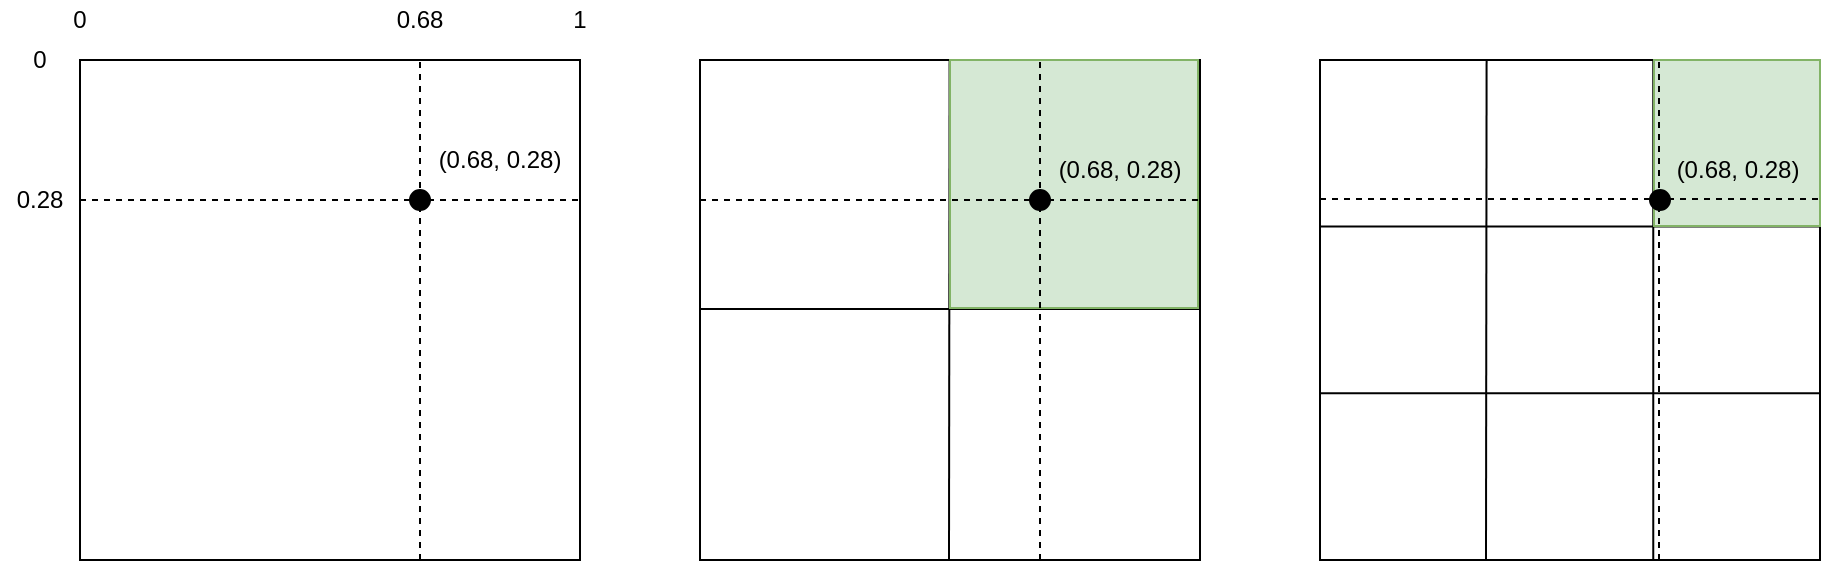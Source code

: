 <mxfile version="13.2.4" type="device" pages="3"><diagram id="WkceyVs5456PblEHICHF" name="Intro"><mxGraphModel dx="1913" dy="1985" grid="1" gridSize="10" guides="1" tooltips="1" connect="1" arrows="1" fold="1" page="1" pageScale="1" pageWidth="827" pageHeight="1169" math="0" shadow="0"><root><mxCell id="gpxl6cnqQ3jdhx5j5N3e-0"/><mxCell id="gpxl6cnqQ3jdhx5j5N3e-1" parent="gpxl6cnqQ3jdhx5j5N3e-0"/><mxCell id="1GBAaNBvFApyDdpTwF0R-0" value="" style="whiteSpace=wrap;html=1;aspect=fixed;" vertex="1" parent="gpxl6cnqQ3jdhx5j5N3e-1"><mxGeometry width="250" height="250" as="geometry"/></mxCell><mxCell id="1GBAaNBvFApyDdpTwF0R-1" value="" style="ellipse;whiteSpace=wrap;html=1;aspect=fixed;fillColor=#000000;" vertex="1" parent="gpxl6cnqQ3jdhx5j5N3e-1"><mxGeometry x="165" y="65" width="10" height="10" as="geometry"/></mxCell><mxCell id="1GBAaNBvFApyDdpTwF0R-2" value="0" style="text;html=1;strokeColor=none;fillColor=none;align=center;verticalAlign=middle;whiteSpace=wrap;rounded=0;" vertex="1" parent="gpxl6cnqQ3jdhx5j5N3e-1"><mxGeometry x="-20" y="-30" width="40" height="20" as="geometry"/></mxCell><mxCell id="1GBAaNBvFApyDdpTwF0R-3" value="1" style="text;html=1;strokeColor=none;fillColor=none;align=center;verticalAlign=middle;whiteSpace=wrap;rounded=0;" vertex="1" parent="gpxl6cnqQ3jdhx5j5N3e-1"><mxGeometry x="230" y="-30" width="40" height="20" as="geometry"/></mxCell><mxCell id="1GBAaNBvFApyDdpTwF0R-4" value="0" style="text;html=1;strokeColor=none;fillColor=none;align=center;verticalAlign=middle;whiteSpace=wrap;rounded=0;" vertex="1" parent="gpxl6cnqQ3jdhx5j5N3e-1"><mxGeometry x="-40" y="-10" width="40" height="20" as="geometry"/></mxCell><mxCell id="1GBAaNBvFApyDdpTwF0R-5" value="" style="endArrow=none;dashed=1;html=1;" edge="1" parent="gpxl6cnqQ3jdhx5j5N3e-1"><mxGeometry width="50" height="50" relative="1" as="geometry"><mxPoint x="170" y="250" as="sourcePoint"/><mxPoint x="170" as="targetPoint"/></mxGeometry></mxCell><mxCell id="1GBAaNBvFApyDdpTwF0R-6" value="" style="endArrow=none;dashed=1;html=1;" edge="1" parent="gpxl6cnqQ3jdhx5j5N3e-1"><mxGeometry width="50" height="50" relative="1" as="geometry"><mxPoint y="70" as="sourcePoint"/><mxPoint x="250" y="70" as="targetPoint"/></mxGeometry></mxCell><mxCell id="1GBAaNBvFApyDdpTwF0R-7" value="0.68" style="text;html=1;strokeColor=none;fillColor=none;align=center;verticalAlign=middle;whiteSpace=wrap;rounded=0;" vertex="1" parent="gpxl6cnqQ3jdhx5j5N3e-1"><mxGeometry x="150" y="-30" width="40" height="20" as="geometry"/></mxCell><mxCell id="1GBAaNBvFApyDdpTwF0R-8" value="0.28" style="text;html=1;strokeColor=none;fillColor=none;align=center;verticalAlign=middle;whiteSpace=wrap;rounded=0;" vertex="1" parent="gpxl6cnqQ3jdhx5j5N3e-1"><mxGeometry x="-40" y="60" width="40" height="20" as="geometry"/></mxCell><mxCell id="1GBAaNBvFApyDdpTwF0R-9" value="" style="whiteSpace=wrap;html=1;aspect=fixed;" vertex="1" parent="gpxl6cnqQ3jdhx5j5N3e-1"><mxGeometry x="310" width="250" height="250" as="geometry"/></mxCell><mxCell id="1GBAaNBvFApyDdpTwF0R-10" value="" style="endArrow=none;html=1;" edge="1" parent="gpxl6cnqQ3jdhx5j5N3e-1"><mxGeometry width="50" height="50" relative="1" as="geometry"><mxPoint x="434.5" y="250" as="sourcePoint"/><mxPoint x="434.8" as="targetPoint"/></mxGeometry></mxCell><mxCell id="1GBAaNBvFApyDdpTwF0R-12" value="" style="endArrow=none;html=1;" edge="1" parent="gpxl6cnqQ3jdhx5j5N3e-1"><mxGeometry width="50" height="50" relative="1" as="geometry"><mxPoint x="560" y="124.5" as="sourcePoint"/><mxPoint x="310" y="124.5" as="targetPoint"/></mxGeometry></mxCell><mxCell id="1GBAaNBvFApyDdpTwF0R-14" value="" style="whiteSpace=wrap;html=1;aspect=fixed;fillColor=#d5e8d4;strokeColor=#82b366;" vertex="1" parent="gpxl6cnqQ3jdhx5j5N3e-1"><mxGeometry x="435" width="124" height="124" as="geometry"/></mxCell><mxCell id="1GBAaNBvFApyDdpTwF0R-15" value="" style="ellipse;whiteSpace=wrap;html=1;aspect=fixed;fillColor=#000000;" vertex="1" parent="gpxl6cnqQ3jdhx5j5N3e-1"><mxGeometry x="475" y="65" width="10" height="10" as="geometry"/></mxCell><mxCell id="1GBAaNBvFApyDdpTwF0R-22" value="(0.68, 0.28)" style="text;html=1;strokeColor=none;fillColor=none;align=center;verticalAlign=middle;whiteSpace=wrap;rounded=0;" vertex="1" parent="gpxl6cnqQ3jdhx5j5N3e-1"><mxGeometry x="175" y="40" width="70" height="20" as="geometry"/></mxCell><mxCell id="1GBAaNBvFApyDdpTwF0R-24" value="" style="whiteSpace=wrap;html=1;aspect=fixed;" vertex="1" parent="gpxl6cnqQ3jdhx5j5N3e-1"><mxGeometry x="620" width="250" height="250" as="geometry"/></mxCell><mxCell id="1GBAaNBvFApyDdpTwF0R-25" value="" style="endArrow=none;html=1;" edge="1" parent="gpxl6cnqQ3jdhx5j5N3e-1"><mxGeometry width="50" height="50" relative="1" as="geometry"><mxPoint x="703" y="250" as="sourcePoint"/><mxPoint x="703.3" as="targetPoint"/></mxGeometry></mxCell><mxCell id="1GBAaNBvFApyDdpTwF0R-26" value="" style="endArrow=none;html=1;" edge="1" parent="gpxl6cnqQ3jdhx5j5N3e-1"><mxGeometry width="50" height="50" relative="1" as="geometry"><mxPoint x="786.63" y="250" as="sourcePoint"/><mxPoint x="786.63" as="targetPoint"/></mxGeometry></mxCell><mxCell id="1GBAaNBvFApyDdpTwF0R-27" value="" style="endArrow=none;html=1;" edge="1" parent="gpxl6cnqQ3jdhx5j5N3e-1"><mxGeometry width="50" height="50" relative="1" as="geometry"><mxPoint x="870" y="83.3" as="sourcePoint"/><mxPoint x="620" y="83.3" as="targetPoint"/></mxGeometry></mxCell><mxCell id="1GBAaNBvFApyDdpTwF0R-28" value="" style="endArrow=none;html=1;" edge="1" parent="gpxl6cnqQ3jdhx5j5N3e-1"><mxGeometry width="50" height="50" relative="1" as="geometry"><mxPoint x="870" y="166.6" as="sourcePoint"/><mxPoint x="620" y="166.6" as="targetPoint"/></mxGeometry></mxCell><mxCell id="1GBAaNBvFApyDdpTwF0R-29" value="" style="whiteSpace=wrap;html=1;aspect=fixed;fillColor=#d5e8d4;strokeColor=#82b366;" vertex="1" parent="gpxl6cnqQ3jdhx5j5N3e-1"><mxGeometry x="787" width="83" height="83" as="geometry"/></mxCell><mxCell id="1GBAaNBvFApyDdpTwF0R-30" value="" style="ellipse;whiteSpace=wrap;html=1;aspect=fixed;fillColor=#000000;" vertex="1" parent="gpxl6cnqQ3jdhx5j5N3e-1"><mxGeometry x="785" y="65" width="10" height="10" as="geometry"/></mxCell><mxCell id="YdYRgIvXz5OWKGf8YEpX-10" value="(0.68, 0.28)" style="text;html=1;strokeColor=none;fillColor=none;align=center;verticalAlign=middle;whiteSpace=wrap;rounded=0;" vertex="1" parent="gpxl6cnqQ3jdhx5j5N3e-1"><mxGeometry x="485" y="45" width="70" height="20" as="geometry"/></mxCell><mxCell id="YdYRgIvXz5OWKGf8YEpX-11" value="(0.68, 0.28)" style="text;html=1;strokeColor=none;fillColor=none;align=center;verticalAlign=middle;whiteSpace=wrap;rounded=0;" vertex="1" parent="gpxl6cnqQ3jdhx5j5N3e-1"><mxGeometry x="793.5" y="45" width="70" height="20" as="geometry"/></mxCell><mxCell id="YdYRgIvXz5OWKGf8YEpX-12" value="" style="endArrow=none;dashed=1;html=1;" edge="1" parent="gpxl6cnqQ3jdhx5j5N3e-1"><mxGeometry width="50" height="50" relative="1" as="geometry"><mxPoint x="480" y="250" as="sourcePoint"/><mxPoint x="480" as="targetPoint"/></mxGeometry></mxCell><mxCell id="YdYRgIvXz5OWKGf8YEpX-13" value="" style="endArrow=none;dashed=1;html=1;" edge="1" parent="gpxl6cnqQ3jdhx5j5N3e-1"><mxGeometry width="50" height="50" relative="1" as="geometry"><mxPoint x="310" y="70" as="sourcePoint"/><mxPoint x="560" y="70" as="targetPoint"/></mxGeometry></mxCell><mxCell id="YdYRgIvXz5OWKGf8YEpX-14" value="" style="endArrow=none;dashed=1;html=1;" edge="1" parent="gpxl6cnqQ3jdhx5j5N3e-1"><mxGeometry width="50" height="50" relative="1" as="geometry"><mxPoint x="620" y="69.5" as="sourcePoint"/><mxPoint x="870" y="69.5" as="targetPoint"/></mxGeometry></mxCell><mxCell id="YdYRgIvXz5OWKGf8YEpX-15" value="" style="endArrow=none;dashed=1;html=1;" edge="1" parent="gpxl6cnqQ3jdhx5j5N3e-1"><mxGeometry width="50" height="50" relative="1" as="geometry"><mxPoint x="789.5" y="250" as="sourcePoint"/><mxPoint x="789.5" as="targetPoint"/></mxGeometry></mxCell></root></mxGraphModel></diagram><diagram id="cn3Z1wTvsuz05PnpgzFs" name="Steps"><mxGraphModel dx="1913" dy="1985" grid="1" gridSize="10" guides="1" tooltips="1" connect="1" arrows="1" fold="1" page="1" pageScale="1" pageWidth="827" pageHeight="1169" math="0" shadow="0"><root><mxCell id="0"/><mxCell id="1" parent="0"/><mxCell id="xX2zi7ZC1fP6csq_xIJI-80" value="" style="whiteSpace=wrap;html=1;aspect=fixed;" parent="1" vertex="1"><mxGeometry x="310" y="300" width="250" height="250" as="geometry"/></mxCell><mxCell id="xX2zi7ZC1fP6csq_xIJI-1" value="" style="whiteSpace=wrap;html=1;aspect=fixed;" parent="1" vertex="1"><mxGeometry width="250" height="250" as="geometry"/></mxCell><mxCell id="xX2zi7ZC1fP6csq_xIJI-2" value="" style="ellipse;whiteSpace=wrap;html=1;aspect=fixed;fillColor=#000000;" parent="1" vertex="1"><mxGeometry x="165" y="65" width="10" height="10" as="geometry"/></mxCell><mxCell id="xX2zi7ZC1fP6csq_xIJI-3" value="0" style="text;html=1;strokeColor=none;fillColor=none;align=center;verticalAlign=middle;whiteSpace=wrap;rounded=0;" parent="1" vertex="1"><mxGeometry x="-20" y="-30" width="40" height="20" as="geometry"/></mxCell><mxCell id="xX2zi7ZC1fP6csq_xIJI-4" value="1" style="text;html=1;strokeColor=none;fillColor=none;align=center;verticalAlign=middle;whiteSpace=wrap;rounded=0;" parent="1" vertex="1"><mxGeometry x="230" y="-30" width="40" height="20" as="geometry"/></mxCell><mxCell id="xX2zi7ZC1fP6csq_xIJI-5" value="0" style="text;html=1;strokeColor=none;fillColor=none;align=center;verticalAlign=middle;whiteSpace=wrap;rounded=0;" parent="1" vertex="1"><mxGeometry x="-40" y="-10" width="40" height="20" as="geometry"/></mxCell><mxCell id="xX2zi7ZC1fP6csq_xIJI-6" value="1" style="text;html=1;strokeColor=none;fillColor=none;align=center;verticalAlign=middle;whiteSpace=wrap;rounded=0;" parent="1" vertex="1"><mxGeometry x="-40" y="240" width="40" height="20" as="geometry"/></mxCell><mxCell id="xX2zi7ZC1fP6csq_xIJI-7" value="" style="endArrow=none;dashed=1;html=1;" parent="1" edge="1"><mxGeometry width="50" height="50" relative="1" as="geometry"><mxPoint x="170" y="250" as="sourcePoint"/><mxPoint x="170" as="targetPoint"/></mxGeometry></mxCell><mxCell id="xX2zi7ZC1fP6csq_xIJI-8" value="" style="endArrow=none;dashed=1;html=1;" parent="1" edge="1"><mxGeometry width="50" height="50" relative="1" as="geometry"><mxPoint y="70" as="sourcePoint"/><mxPoint x="250" y="70" as="targetPoint"/></mxGeometry></mxCell><mxCell id="xX2zi7ZC1fP6csq_xIJI-9" value="0.68" style="text;html=1;strokeColor=none;fillColor=none;align=center;verticalAlign=middle;whiteSpace=wrap;rounded=0;" parent="1" vertex="1"><mxGeometry x="150" y="-30" width="40" height="20" as="geometry"/></mxCell><mxCell id="xX2zi7ZC1fP6csq_xIJI-10" value="0.28" style="text;html=1;strokeColor=none;fillColor=none;align=center;verticalAlign=middle;whiteSpace=wrap;rounded=0;" parent="1" vertex="1"><mxGeometry x="-40" y="60" width="40" height="20" as="geometry"/></mxCell><mxCell id="xX2zi7ZC1fP6csq_xIJI-11" value="" style="whiteSpace=wrap;html=1;aspect=fixed;" parent="1" vertex="1"><mxGeometry x="310" width="250" height="250" as="geometry"/></mxCell><mxCell id="xX2zi7ZC1fP6csq_xIJI-21" value="" style="endArrow=none;html=1;" parent="1" edge="1"><mxGeometry width="50" height="50" relative="1" as="geometry"><mxPoint x="393" y="250" as="sourcePoint"/><mxPoint x="393.3" as="targetPoint"/></mxGeometry></mxCell><mxCell id="xX2zi7ZC1fP6csq_xIJI-22" value="" style="endArrow=none;html=1;" parent="1" edge="1"><mxGeometry width="50" height="50" relative="1" as="geometry"><mxPoint x="476.63" y="250" as="sourcePoint"/><mxPoint x="476.63" as="targetPoint"/></mxGeometry></mxCell><mxCell id="xX2zi7ZC1fP6csq_xIJI-23" value="" style="endArrow=none;html=1;" parent="1" edge="1"><mxGeometry width="50" height="50" relative="1" as="geometry"><mxPoint x="560" y="83.3" as="sourcePoint"/><mxPoint x="310" y="83.3" as="targetPoint"/></mxGeometry></mxCell><mxCell id="xX2zi7ZC1fP6csq_xIJI-24" value="" style="endArrow=none;html=1;" parent="1" edge="1"><mxGeometry width="50" height="50" relative="1" as="geometry"><mxPoint x="560" y="166.6" as="sourcePoint"/><mxPoint x="310" y="166.6" as="targetPoint"/></mxGeometry></mxCell><mxCell id="xX2zi7ZC1fP6csq_xIJI-25" value="" style="whiteSpace=wrap;html=1;aspect=fixed;fillColor=#d5e8d4;strokeColor=#82b366;" parent="1" vertex="1"><mxGeometry x="477" width="83" height="83" as="geometry"/></mxCell><mxCell id="xX2zi7ZC1fP6csq_xIJI-12" value="" style="ellipse;whiteSpace=wrap;html=1;aspect=fixed;fillColor=#000000;" parent="1" vertex="1"><mxGeometry x="475" y="65" width="10" height="10" as="geometry"/></mxCell><mxCell id="xX2zi7ZC1fP6csq_xIJI-27" value="0" style="text;html=1;strokeColor=none;fillColor=none;align=center;verticalAlign=middle;whiteSpace=wrap;rounded=0;" parent="1" vertex="1"><mxGeometry x="330" y="-30" width="40" height="20" as="geometry"/></mxCell><mxCell id="xX2zi7ZC1fP6csq_xIJI-28" value="1" style="text;html=1;strokeColor=none;fillColor=none;align=center;verticalAlign=middle;whiteSpace=wrap;rounded=0;" parent="1" vertex="1"><mxGeometry x="415" y="-30" width="40" height="20" as="geometry"/></mxCell><mxCell id="xX2zi7ZC1fP6csq_xIJI-29" value="2" style="text;html=1;strokeColor=none;fillColor=none;align=center;verticalAlign=middle;whiteSpace=wrap;rounded=0;" parent="1" vertex="1"><mxGeometry x="498.5" y="-30" width="40" height="20" as="geometry"/></mxCell><mxCell id="xX2zi7ZC1fP6csq_xIJI-30" value="0" style="text;html=1;strokeColor=none;fillColor=none;align=center;verticalAlign=middle;whiteSpace=wrap;rounded=0;" parent="1" vertex="1"><mxGeometry x="270" y="31.5" width="40" height="20" as="geometry"/></mxCell><mxCell id="xX2zi7ZC1fP6csq_xIJI-31" value="1" style="text;html=1;strokeColor=none;fillColor=none;align=center;verticalAlign=middle;whiteSpace=wrap;rounded=0;" parent="1" vertex="1"><mxGeometry x="270" y="120" width="40" height="20" as="geometry"/></mxCell><mxCell id="xX2zi7ZC1fP6csq_xIJI-32" value="2" style="text;html=1;strokeColor=none;fillColor=none;align=center;verticalAlign=middle;whiteSpace=wrap;rounded=0;" parent="1" vertex="1"><mxGeometry x="270" y="200" width="40" height="20" as="geometry"/></mxCell><mxCell id="xX2zi7ZC1fP6csq_xIJI-59" value="1" style="text;html=1;strokeColor=none;fillColor=none;align=center;verticalAlign=middle;whiteSpace=wrap;rounded=0;" parent="1" vertex="1"><mxGeometry x="230" y="270" width="40" height="20" as="geometry"/></mxCell><mxCell id="xX2zi7ZC1fP6csq_xIJI-60" value="0" style="text;html=1;strokeColor=none;fillColor=none;align=center;verticalAlign=middle;whiteSpace=wrap;rounded=0;" parent="1" vertex="1"><mxGeometry x="-40" y="290" width="40" height="20" as="geometry"/></mxCell><mxCell id="xX2zi7ZC1fP6csq_xIJI-61" value="1" style="text;html=1;strokeColor=none;fillColor=none;align=center;verticalAlign=middle;whiteSpace=wrap;rounded=0;" parent="1" vertex="1"><mxGeometry x="-40" y="540" width="40" height="20" as="geometry"/></mxCell><mxCell id="xX2zi7ZC1fP6csq_xIJI-65" value="0.04" style="text;html=1;strokeColor=none;fillColor=none;align=center;verticalAlign=middle;whiteSpace=wrap;rounded=0;" parent="1" vertex="1"><mxGeometry x="-10" y="270" width="40" height="20" as="geometry"/></mxCell><mxCell id="xX2zi7ZC1fP6csq_xIJI-67" value="" style="endArrow=none;html=1;" parent="1" edge="1"><mxGeometry width="50" height="50" relative="1" as="geometry"><mxPoint x="393.0" y="550.0" as="sourcePoint"/><mxPoint x="393.3" y="300.0" as="targetPoint"/></mxGeometry></mxCell><mxCell id="xX2zi7ZC1fP6csq_xIJI-68" value="" style="endArrow=none;html=1;" parent="1" edge="1"><mxGeometry width="50" height="50" relative="1" as="geometry"><mxPoint x="476.63" y="550.0" as="sourcePoint"/><mxPoint x="476.63" y="300.0" as="targetPoint"/></mxGeometry></mxCell><mxCell id="xX2zi7ZC1fP6csq_xIJI-69" value="" style="endArrow=none;html=1;" parent="1" edge="1"><mxGeometry width="50" height="50" relative="1" as="geometry"><mxPoint x="560" y="383.3" as="sourcePoint"/><mxPoint x="310" y="383.3" as="targetPoint"/></mxGeometry></mxCell><mxCell id="xX2zi7ZC1fP6csq_xIJI-70" value="" style="endArrow=none;html=1;" parent="1" edge="1"><mxGeometry width="50" height="50" relative="1" as="geometry"><mxPoint x="560" y="466.6" as="sourcePoint"/><mxPoint x="310" y="466.6" as="targetPoint"/></mxGeometry></mxCell><mxCell id="xX2zi7ZC1fP6csq_xIJI-73" value="0" style="text;html=1;strokeColor=none;fillColor=none;align=center;verticalAlign=middle;whiteSpace=wrap;rounded=0;" parent="1" vertex="1"><mxGeometry x="330" y="270" width="40" height="20" as="geometry"/></mxCell><mxCell id="xX2zi7ZC1fP6csq_xIJI-74" value="1" style="text;html=1;strokeColor=none;fillColor=none;align=center;verticalAlign=middle;whiteSpace=wrap;rounded=0;" parent="1" vertex="1"><mxGeometry x="415" y="270" width="40" height="20" as="geometry"/></mxCell><mxCell id="xX2zi7ZC1fP6csq_xIJI-75" value="2" style="text;html=1;strokeColor=none;fillColor=none;align=center;verticalAlign=middle;whiteSpace=wrap;rounded=0;" parent="1" vertex="1"><mxGeometry x="498.5" y="270" width="40" height="20" as="geometry"/></mxCell><mxCell id="xX2zi7ZC1fP6csq_xIJI-76" value="0" style="text;html=1;strokeColor=none;fillColor=none;align=center;verticalAlign=middle;whiteSpace=wrap;rounded=0;" parent="1" vertex="1"><mxGeometry x="270" y="331.5" width="40" height="20" as="geometry"/></mxCell><mxCell id="xX2zi7ZC1fP6csq_xIJI-77" value="1" style="text;html=1;strokeColor=none;fillColor=none;align=center;verticalAlign=middle;whiteSpace=wrap;rounded=0;" parent="1" vertex="1"><mxGeometry x="270" y="420" width="40" height="20" as="geometry"/></mxCell><mxCell id="xX2zi7ZC1fP6csq_xIJI-78" value="2" style="text;html=1;strokeColor=none;fillColor=none;align=center;verticalAlign=middle;whiteSpace=wrap;rounded=0;" parent="1" vertex="1"><mxGeometry x="270" y="500" width="40" height="20" as="geometry"/></mxCell><mxCell id="xX2zi7ZC1fP6csq_xIJI-79" value="" style="endArrow=none;dashed=1;html=1;" parent="1" target="xX2zi7ZC1fP6csq_xIJI-57" edge="1"><mxGeometry width="50" height="50" relative="1" as="geometry"><mxPoint y="510" as="sourcePoint"/><mxPoint x="250.0" y="510" as="targetPoint"/></mxGeometry></mxCell><mxCell id="xX2zi7ZC1fP6csq_xIJI-71" value="" style="whiteSpace=wrap;html=1;aspect=fixed;fillColor=#d5e8d4;strokeColor=#82b366;" parent="1" vertex="1"><mxGeometry x="310" y="467" width="83" height="83" as="geometry"/></mxCell><mxCell id="xX2zi7ZC1fP6csq_xIJI-81" value="" style="ellipse;whiteSpace=wrap;html=1;aspect=fixed;fillColor=#000000;" parent="1" vertex="1"><mxGeometry x="315" y="505" width="10" height="10" as="geometry"/></mxCell><mxCell id="xX2zi7ZC1fP6csq_xIJI-83" value="0.84" style="text;html=1;strokeColor=none;fillColor=none;align=center;verticalAlign=middle;whiteSpace=wrap;rounded=0;" parent="1" vertex="1"><mxGeometry x="-40" y="498.5" width="40" height="20" as="geometry"/></mxCell><mxCell id="xX2zi7ZC1fP6csq_xIJI-84" value="" style="endArrow=none;html=1;entryX=0;entryY=0;entryDx=0;entryDy=0;exitX=0;exitY=0;exitDx=0;exitDy=0;strokeColor=#D1D1D1;" parent="1" source="xX2zi7ZC1fP6csq_xIJI-56" target="xX2zi7ZC1fP6csq_xIJI-25" edge="1"><mxGeometry width="50" height="50" relative="1" as="geometry"><mxPoint x="290" y="360" as="sourcePoint"/><mxPoint x="340" y="310" as="targetPoint"/></mxGeometry></mxCell><mxCell id="xX2zi7ZC1fP6csq_xIJI-85" value="" style="endArrow=none;html=1;exitX=1;exitY=0;exitDx=0;exitDy=0;entryX=1;entryY=0;entryDx=0;entryDy=0;strokeColor=#D1D1D1;" parent="1" source="xX2zi7ZC1fP6csq_xIJI-56" target="xX2zi7ZC1fP6csq_xIJI-25" edge="1"><mxGeometry width="50" height="50" relative="1" as="geometry"><mxPoint x="290" y="360" as="sourcePoint"/><mxPoint x="340" y="310" as="targetPoint"/></mxGeometry></mxCell><mxCell id="xX2zi7ZC1fP6csq_xIJI-86" value="" style="endArrow=none;html=1;entryX=1;entryY=1;entryDx=0;entryDy=0;exitX=1;exitY=1;exitDx=0;exitDy=0;strokeColor=#D1D1D1;" parent="1" source="xX2zi7ZC1fP6csq_xIJI-56" target="xX2zi7ZC1fP6csq_xIJI-25" edge="1"><mxGeometry width="50" height="50" relative="1" as="geometry"><mxPoint x="290" y="360" as="sourcePoint"/><mxPoint x="340" y="310" as="targetPoint"/></mxGeometry></mxCell><mxCell id="xX2zi7ZC1fP6csq_xIJI-87" value="" style="endArrow=none;html=1;exitX=0;exitY=1;exitDx=0;exitDy=0;entryX=0;entryY=1;entryDx=0;entryDy=0;strokeColor=#D1D1D1;" parent="1" source="xX2zi7ZC1fP6csq_xIJI-56" target="xX2zi7ZC1fP6csq_xIJI-25" edge="1"><mxGeometry width="50" height="50" relative="1" as="geometry"><mxPoint x="290" y="360" as="sourcePoint"/><mxPoint x="480" y="80" as="targetPoint"/></mxGeometry></mxCell><mxCell id="xX2zi7ZC1fP6csq_xIJI-56" value="" style="whiteSpace=wrap;html=1;aspect=fixed;" parent="1" vertex="1"><mxGeometry y="300" width="250" height="250" as="geometry"/></mxCell><mxCell id="xX2zi7ZC1fP6csq_xIJI-62" value="" style="endArrow=none;dashed=1;html=1;" parent="1" edge="1"><mxGeometry width="50" height="50" relative="1" as="geometry"><mxPoint x="10" y="550.0" as="sourcePoint"/><mxPoint x="10" y="300.0" as="targetPoint"/></mxGeometry></mxCell><mxCell id="xX2zi7ZC1fP6csq_xIJI-63" value="" style="endArrow=none;dashed=1;html=1;" parent="1" source="xX2zi7ZC1fP6csq_xIJI-57" edge="1"><mxGeometry width="50" height="50" relative="1" as="geometry"><mxPoint y="510" as="sourcePoint"/><mxPoint x="250" y="510" as="targetPoint"/></mxGeometry></mxCell><mxCell id="xX2zi7ZC1fP6csq_xIJI-57" value="" style="ellipse;whiteSpace=wrap;html=1;aspect=fixed;fillColor=#000000;" parent="1" vertex="1"><mxGeometry x="5" y="505" width="10" height="10" as="geometry"/></mxCell><mxCell id="xX2zi7ZC1fP6csq_xIJI-88" value="(0.68, 0.28)" style="text;html=1;strokeColor=none;fillColor=none;align=center;verticalAlign=middle;whiteSpace=wrap;rounded=0;" parent="1" vertex="1"><mxGeometry x="175" y="40" width="70" height="20" as="geometry"/></mxCell><mxCell id="xX2zi7ZC1fP6csq_xIJI-89" value="(2, 0)" style="text;html=1;strokeColor=none;fillColor=none;align=center;verticalAlign=middle;whiteSpace=wrap;rounded=0;" parent="1" vertex="1"><mxGeometry x="477" y="45" width="43" height="20" as="geometry"/></mxCell><mxCell id="xX2zi7ZC1fP6csq_xIJI-90" value="(0.04, 0.84)" style="text;html=1;strokeColor=none;fillColor=none;align=center;verticalAlign=middle;whiteSpace=wrap;rounded=0;" parent="1" vertex="1"><mxGeometry x="15" y="485" width="70" height="20" as="geometry"/></mxCell><mxCell id="xX2zi7ZC1fP6csq_xIJI-91" value="(0, 2)" style="text;html=1;strokeColor=none;fillColor=none;align=center;verticalAlign=middle;whiteSpace=wrap;rounded=0;" parent="1" vertex="1"><mxGeometry x="316.5" y="485" width="43.5" height="20" as="geometry"/></mxCell></root></mxGraphModel></diagram><diagram id="aqz9bJuzv6ZSVZR5yd_c" name="TileCoordinate"><mxGraphModel dx="1913" dy="1985" grid="1" gridSize="10" guides="1" tooltips="1" connect="1" arrows="1" fold="1" page="1" pageScale="1" pageWidth="827" pageHeight="1169" math="0" shadow="0"><root><mxCell id="wGj8GYgFH_ZHY2BrSAoW-0"/><mxCell id="wGj8GYgFH_ZHY2BrSAoW-1" parent="wGj8GYgFH_ZHY2BrSAoW-0"/><mxCell id="BiYFqypVIZaMg7tSB-R0-0" value="" style="whiteSpace=wrap;html=1;aspect=fixed;" vertex="1" parent="wGj8GYgFH_ZHY2BrSAoW-1"><mxGeometry width="250" height="250" as="geometry"/></mxCell><mxCell id="BiYFqypVIZaMg7tSB-R0-1" value="" style="ellipse;whiteSpace=wrap;html=1;aspect=fixed;fillColor=#000000;" vertex="1" parent="wGj8GYgFH_ZHY2BrSAoW-1"><mxGeometry x="165" y="65" width="10" height="10" as="geometry"/></mxCell><mxCell id="BiYFqypVIZaMg7tSB-R0-2" value="0" style="text;html=1;strokeColor=none;fillColor=none;align=center;verticalAlign=middle;whiteSpace=wrap;rounded=0;" vertex="1" parent="wGj8GYgFH_ZHY2BrSAoW-1"><mxGeometry x="-20" y="-30" width="40" height="20" as="geometry"/></mxCell><mxCell id="BiYFqypVIZaMg7tSB-R0-3" value="1" style="text;html=1;strokeColor=none;fillColor=none;align=center;verticalAlign=middle;whiteSpace=wrap;rounded=0;" vertex="1" parent="wGj8GYgFH_ZHY2BrSAoW-1"><mxGeometry x="230" y="-30" width="40" height="20" as="geometry"/></mxCell><mxCell id="BiYFqypVIZaMg7tSB-R0-4" value="0" style="text;html=1;strokeColor=none;fillColor=none;align=center;verticalAlign=middle;whiteSpace=wrap;rounded=0;" vertex="1" parent="wGj8GYgFH_ZHY2BrSAoW-1"><mxGeometry x="-40" y="-10" width="40" height="20" as="geometry"/></mxCell><mxCell id="BiYFqypVIZaMg7tSB-R0-5" value="" style="endArrow=none;dashed=1;html=1;" edge="1" parent="wGj8GYgFH_ZHY2BrSAoW-1"><mxGeometry width="50" height="50" relative="1" as="geometry"><mxPoint x="170" y="250" as="sourcePoint"/><mxPoint x="170" as="targetPoint"/></mxGeometry></mxCell><mxCell id="BiYFqypVIZaMg7tSB-R0-6" value="" style="endArrow=none;dashed=1;html=1;" edge="1" parent="wGj8GYgFH_ZHY2BrSAoW-1"><mxGeometry width="50" height="50" relative="1" as="geometry"><mxPoint y="70" as="sourcePoint"/><mxPoint x="250" y="70" as="targetPoint"/></mxGeometry></mxCell><mxCell id="BiYFqypVIZaMg7tSB-R0-7" value="0.68" style="text;html=1;strokeColor=none;fillColor=none;align=center;verticalAlign=middle;whiteSpace=wrap;rounded=0;" vertex="1" parent="wGj8GYgFH_ZHY2BrSAoW-1"><mxGeometry x="150" y="-30" width="40" height="20" as="geometry"/></mxCell><mxCell id="BiYFqypVIZaMg7tSB-R0-8" value="0.28" style="text;html=1;strokeColor=none;fillColor=none;align=center;verticalAlign=middle;whiteSpace=wrap;rounded=0;" vertex="1" parent="wGj8GYgFH_ZHY2BrSAoW-1"><mxGeometry x="-40" y="60" width="40" height="20" as="geometry"/></mxCell><mxCell id="BiYFqypVIZaMg7tSB-R0-9" value="" style="whiteSpace=wrap;html=1;aspect=fixed;" vertex="1" parent="wGj8GYgFH_ZHY2BrSAoW-1"><mxGeometry x="310" width="250" height="250" as="geometry"/></mxCell><mxCell id="BiYFqypVIZaMg7tSB-R0-10" value="" style="endArrow=none;html=1;" edge="1" parent="wGj8GYgFH_ZHY2BrSAoW-1"><mxGeometry width="50" height="50" relative="1" as="geometry"><mxPoint x="434.5" y="250" as="sourcePoint"/><mxPoint x="434.8" as="targetPoint"/></mxGeometry></mxCell><mxCell id="BiYFqypVIZaMg7tSB-R0-11" value="" style="endArrow=none;html=1;" edge="1" parent="wGj8GYgFH_ZHY2BrSAoW-1"><mxGeometry width="50" height="50" relative="1" as="geometry"><mxPoint x="560" y="124.5" as="sourcePoint"/><mxPoint x="310" y="124.5" as="targetPoint"/></mxGeometry></mxCell><mxCell id="BiYFqypVIZaMg7tSB-R0-12" value="" style="whiteSpace=wrap;html=1;aspect=fixed;fillColor=#d5e8d4;strokeColor=#82b366;" vertex="1" parent="wGj8GYgFH_ZHY2BrSAoW-1"><mxGeometry x="435" width="124" height="124" as="geometry"/></mxCell><mxCell id="BiYFqypVIZaMg7tSB-R0-13" value="" style="ellipse;whiteSpace=wrap;html=1;aspect=fixed;fillColor=#000000;" vertex="1" parent="wGj8GYgFH_ZHY2BrSAoW-1"><mxGeometry x="475" y="65" width="10" height="10" as="geometry"/></mxCell><mxCell id="BiYFqypVIZaMg7tSB-R0-14" value="(0.68, 0.28)" style="text;html=1;strokeColor=none;fillColor=none;align=center;verticalAlign=middle;whiteSpace=wrap;rounded=0;" vertex="1" parent="wGj8GYgFH_ZHY2BrSAoW-1"><mxGeometry x="175" y="40" width="70" height="20" as="geometry"/></mxCell><mxCell id="BiYFqypVIZaMg7tSB-R0-15" value="" style="whiteSpace=wrap;html=1;aspect=fixed;" vertex="1" parent="wGj8GYgFH_ZHY2BrSAoW-1"><mxGeometry x="620" width="250" height="250" as="geometry"/></mxCell><mxCell id="BiYFqypVIZaMg7tSB-R0-16" value="" style="endArrow=none;html=1;" edge="1" parent="wGj8GYgFH_ZHY2BrSAoW-1"><mxGeometry width="50" height="50" relative="1" as="geometry"><mxPoint x="703" y="250" as="sourcePoint"/><mxPoint x="703.3" as="targetPoint"/></mxGeometry></mxCell><mxCell id="BiYFqypVIZaMg7tSB-R0-17" value="" style="endArrow=none;html=1;" edge="1" parent="wGj8GYgFH_ZHY2BrSAoW-1"><mxGeometry width="50" height="50" relative="1" as="geometry"><mxPoint x="786.63" y="250" as="sourcePoint"/><mxPoint x="786.63" as="targetPoint"/></mxGeometry></mxCell><mxCell id="BiYFqypVIZaMg7tSB-R0-18" value="" style="endArrow=none;html=1;" edge="1" parent="wGj8GYgFH_ZHY2BrSAoW-1"><mxGeometry width="50" height="50" relative="1" as="geometry"><mxPoint x="870" y="83.3" as="sourcePoint"/><mxPoint x="620" y="83.3" as="targetPoint"/></mxGeometry></mxCell><mxCell id="BiYFqypVIZaMg7tSB-R0-19" value="" style="endArrow=none;html=1;" edge="1" parent="wGj8GYgFH_ZHY2BrSAoW-1"><mxGeometry width="50" height="50" relative="1" as="geometry"><mxPoint x="870" y="166.6" as="sourcePoint"/><mxPoint x="620" y="166.6" as="targetPoint"/></mxGeometry></mxCell><mxCell id="BiYFqypVIZaMg7tSB-R0-20" value="" style="whiteSpace=wrap;html=1;aspect=fixed;fillColor=#d5e8d4;strokeColor=#82b366;" vertex="1" parent="wGj8GYgFH_ZHY2BrSAoW-1"><mxGeometry x="787" width="83" height="83" as="geometry"/></mxCell><mxCell id="BiYFqypVIZaMg7tSB-R0-21" value="" style="ellipse;whiteSpace=wrap;html=1;aspect=fixed;fillColor=#000000;" vertex="1" parent="wGj8GYgFH_ZHY2BrSAoW-1"><mxGeometry x="785" y="65" width="10" height="10" as="geometry"/></mxCell><mxCell id="BiYFqypVIZaMg7tSB-R0-22" value="(1.36, 0.56)" style="text;html=1;strokeColor=none;fillColor=none;align=center;verticalAlign=middle;whiteSpace=wrap;rounded=0;" vertex="1" parent="wGj8GYgFH_ZHY2BrSAoW-1"><mxGeometry x="485" y="45" width="70" height="20" as="geometry"/></mxCell><mxCell id="BiYFqypVIZaMg7tSB-R0-23" value="(2.04, 0.84)" style="text;html=1;strokeColor=none;fillColor=none;align=center;verticalAlign=middle;whiteSpace=wrap;rounded=0;" vertex="1" parent="wGj8GYgFH_ZHY2BrSAoW-1"><mxGeometry x="793.5" y="45" width="70" height="20" as="geometry"/></mxCell><mxCell id="BiYFqypVIZaMg7tSB-R0-24" value="" style="endArrow=none;dashed=1;html=1;" edge="1" parent="wGj8GYgFH_ZHY2BrSAoW-1"><mxGeometry width="50" height="50" relative="1" as="geometry"><mxPoint x="480" y="250" as="sourcePoint"/><mxPoint x="480" as="targetPoint"/></mxGeometry></mxCell><mxCell id="BiYFqypVIZaMg7tSB-R0-25" value="" style="endArrow=none;dashed=1;html=1;" edge="1" parent="wGj8GYgFH_ZHY2BrSAoW-1"><mxGeometry width="50" height="50" relative="1" as="geometry"><mxPoint x="310" y="70" as="sourcePoint"/><mxPoint x="560" y="70" as="targetPoint"/></mxGeometry></mxCell><mxCell id="BiYFqypVIZaMg7tSB-R0-26" value="" style="endArrow=none;dashed=1;html=1;" edge="1" parent="wGj8GYgFH_ZHY2BrSAoW-1"><mxGeometry width="50" height="50" relative="1" as="geometry"><mxPoint x="620" y="69.5" as="sourcePoint"/><mxPoint x="870" y="69.5" as="targetPoint"/></mxGeometry></mxCell><mxCell id="BiYFqypVIZaMg7tSB-R0-27" value="" style="endArrow=none;dashed=1;html=1;" edge="1" parent="wGj8GYgFH_ZHY2BrSAoW-1"><mxGeometry width="50" height="50" relative="1" as="geometry"><mxPoint x="789.5" y="250" as="sourcePoint"/><mxPoint x="789.5" as="targetPoint"/></mxGeometry></mxCell><mxCell id="BiYFqypVIZaMg7tSB-R0-28" value="0" style="text;html=1;strokeColor=none;fillColor=none;align=center;verticalAlign=middle;whiteSpace=wrap;rounded=0;" vertex="1" parent="wGj8GYgFH_ZHY2BrSAoW-1"><mxGeometry x="290" y="-30" width="40" height="20" as="geometry"/></mxCell><mxCell id="BiYFqypVIZaMg7tSB-R0-29" value="2" style="text;html=1;strokeColor=none;fillColor=none;align=center;verticalAlign=middle;whiteSpace=wrap;rounded=0;" vertex="1" parent="wGj8GYgFH_ZHY2BrSAoW-1"><mxGeometry x="540" y="-30" width="40" height="20" as="geometry"/></mxCell><mxCell id="BiYFqypVIZaMg7tSB-R0-30" value="1.36" style="text;html=1;strokeColor=none;fillColor=none;align=center;verticalAlign=middle;whiteSpace=wrap;rounded=0;" vertex="1" parent="wGj8GYgFH_ZHY2BrSAoW-1"><mxGeometry x="460" y="-30" width="40" height="20" as="geometry"/></mxCell><mxCell id="BiYFqypVIZaMg7tSB-R0-31" value="0" style="text;html=1;strokeColor=none;fillColor=none;align=center;verticalAlign=middle;whiteSpace=wrap;rounded=0;" vertex="1" parent="wGj8GYgFH_ZHY2BrSAoW-1"><mxGeometry x="600" y="-30" width="40" height="20" as="geometry"/></mxCell><mxCell id="BiYFqypVIZaMg7tSB-R0-32" value="3" style="text;html=1;strokeColor=none;fillColor=none;align=center;verticalAlign=middle;whiteSpace=wrap;rounded=0;" vertex="1" parent="wGj8GYgFH_ZHY2BrSAoW-1"><mxGeometry x="850" y="-30" width="40" height="20" as="geometry"/></mxCell><mxCell id="BiYFqypVIZaMg7tSB-R0-33" value="2.04" style="text;html=1;strokeColor=none;fillColor=none;align=center;verticalAlign=middle;whiteSpace=wrap;rounded=0;" vertex="1" parent="wGj8GYgFH_ZHY2BrSAoW-1"><mxGeometry x="770" y="-30" width="40" height="20" as="geometry"/></mxCell><mxCell id="BiYFqypVIZaMg7tSB-R0-34" value="1" style="text;html=1;strokeColor=none;fillColor=none;align=center;verticalAlign=middle;whiteSpace=wrap;rounded=0;" vertex="1" parent="wGj8GYgFH_ZHY2BrSAoW-1"><mxGeometry x="415" y="-30" width="40" height="20" as="geometry"/></mxCell><mxCell id="BiYFqypVIZaMg7tSB-R0-35" value="1" style="text;html=1;strokeColor=none;fillColor=none;align=center;verticalAlign=middle;whiteSpace=wrap;rounded=0;" vertex="1" parent="wGj8GYgFH_ZHY2BrSAoW-1"><mxGeometry x="680" y="-30" width="40" height="20" as="geometry"/></mxCell><mxCell id="BiYFqypVIZaMg7tSB-R0-37" value="0" style="text;html=1;strokeColor=none;fillColor=none;align=center;verticalAlign=middle;whiteSpace=wrap;rounded=0;" vertex="1" parent="wGj8GYgFH_ZHY2BrSAoW-1"><mxGeometry x="270" y="-10" width="40" height="20" as="geometry"/></mxCell><mxCell id="BiYFqypVIZaMg7tSB-R0-38" value="1" style="text;html=1;strokeColor=none;fillColor=none;align=center;verticalAlign=middle;whiteSpace=wrap;rounded=0;" vertex="1" parent="wGj8GYgFH_ZHY2BrSAoW-1"><mxGeometry x="270" y="115" width="40" height="20" as="geometry"/></mxCell><mxCell id="BiYFqypVIZaMg7tSB-R0-39" value="2" style="text;html=1;strokeColor=none;fillColor=none;align=center;verticalAlign=middle;whiteSpace=wrap;rounded=0;" vertex="1" parent="wGj8GYgFH_ZHY2BrSAoW-1"><mxGeometry x="270" y="240" width="40" height="20" as="geometry"/></mxCell><mxCell id="BiYFqypVIZaMg7tSB-R0-40" value="0" style="text;html=1;strokeColor=none;fillColor=none;align=center;verticalAlign=middle;whiteSpace=wrap;rounded=0;" vertex="1" parent="wGj8GYgFH_ZHY2BrSAoW-1"><mxGeometry x="580" y="-10" width="40" height="20" as="geometry"/></mxCell><mxCell id="BiYFqypVIZaMg7tSB-R0-41" value="1" style="text;html=1;strokeColor=none;fillColor=none;align=center;verticalAlign=middle;whiteSpace=wrap;rounded=0;" vertex="1" parent="wGj8GYgFH_ZHY2BrSAoW-1"><mxGeometry x="580" y="75" width="40" height="20" as="geometry"/></mxCell><mxCell id="BiYFqypVIZaMg7tSB-R0-42" value="2" style="text;html=1;strokeColor=none;fillColor=none;align=center;verticalAlign=middle;whiteSpace=wrap;rounded=0;" vertex="1" parent="wGj8GYgFH_ZHY2BrSAoW-1"><mxGeometry x="580" y="160" width="40" height="20" as="geometry"/></mxCell><mxCell id="BiYFqypVIZaMg7tSB-R0-43" value="3" style="text;html=1;strokeColor=none;fillColor=none;align=center;verticalAlign=middle;whiteSpace=wrap;rounded=0;" vertex="1" parent="wGj8GYgFH_ZHY2BrSAoW-1"><mxGeometry x="580" y="240" width="40" height="20" as="geometry"/></mxCell></root></mxGraphModel></diagram></mxfile>